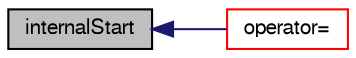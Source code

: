 digraph "internalStart"
{
  bgcolor="transparent";
  edge [fontname="FreeSans",fontsize="10",labelfontname="FreeSans",labelfontsize="10"];
  node [fontname="FreeSans",fontsize="10",shape=record];
  rankdir="LR";
  Node796 [label="internalStart",height=0.2,width=0.4,color="black", fillcolor="grey75", style="filled", fontcolor="black"];
  Node796 -> Node797 [dir="back",color="midnightblue",fontsize="10",style="solid",fontname="FreeSans"];
  Node797 [label="operator=",height=0.2,width=0.4,color="red",URL="$a25510.html#ad52fafb07b65b15def16c40bd6cdd12d"];
}
